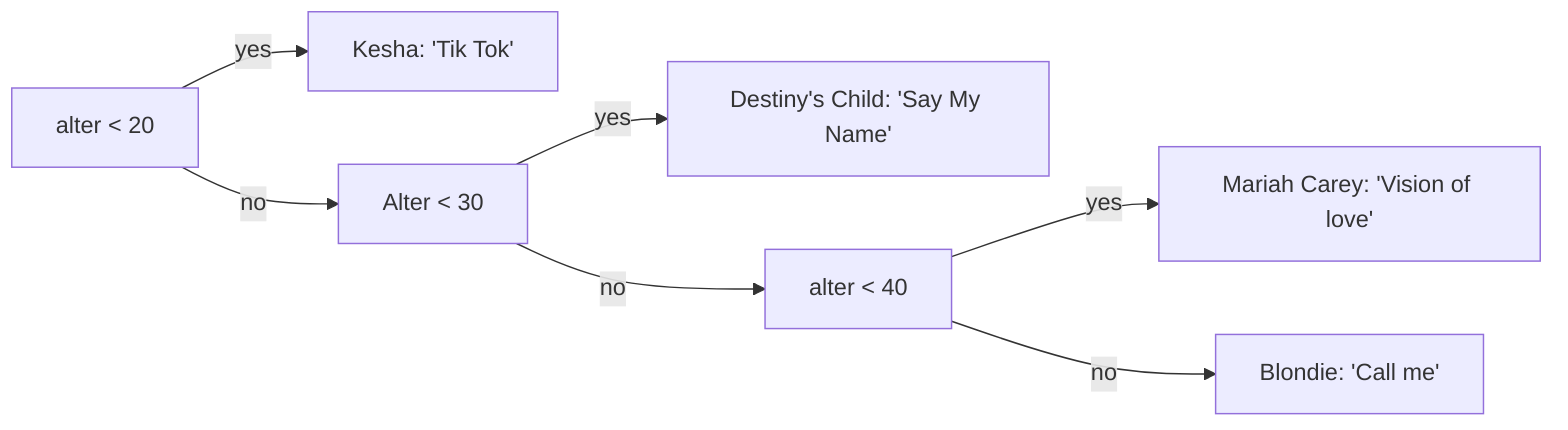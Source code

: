 graph LR
    A[alter < 20] 
    A-->|yes| B[Kesha: 'Tik Tok']
    A-->|no| C[Alter < 30]
    C-->|yes| D[Destiny's Child: 'Say My Name']
    C-->|no| E[alter < 40]
    E-->|yes| F[Mariah Carey: 'Vision of love']
    E-->|no| G[Blondie: 'Call me']
